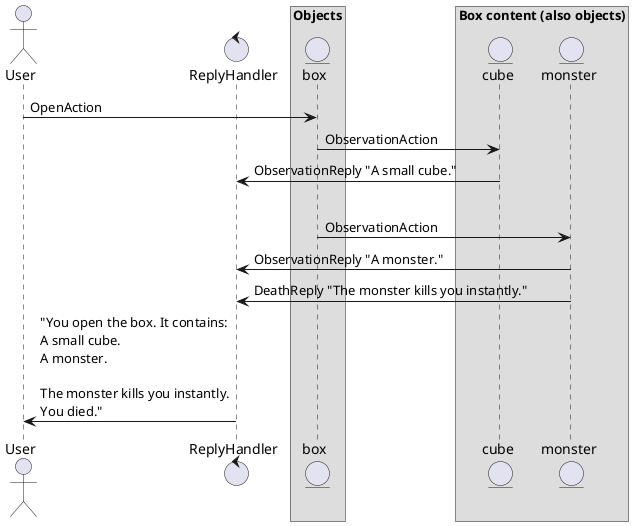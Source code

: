 @startuml
actor User
control ReplyHandler
box "Objects"
entity box
end box

box "Box content (also objects)"
entity cube
entity monster
end box

User -> box: OpenAction

box -> cube: ObservationAction
cube -> ReplyHandler: ObservationReply "A small cube."
|||
box -> monster: ObservationAction
monster -> ReplyHandler: ObservationReply "A monster."
monster -> ReplyHandler: DeathReply "The monster kills you instantly."

ReplyHandler -> User: "You open the box. It contains:\nA small cube.\nA monster.\n\nThe monster kills you instantly.\nYou died."
@enduml
